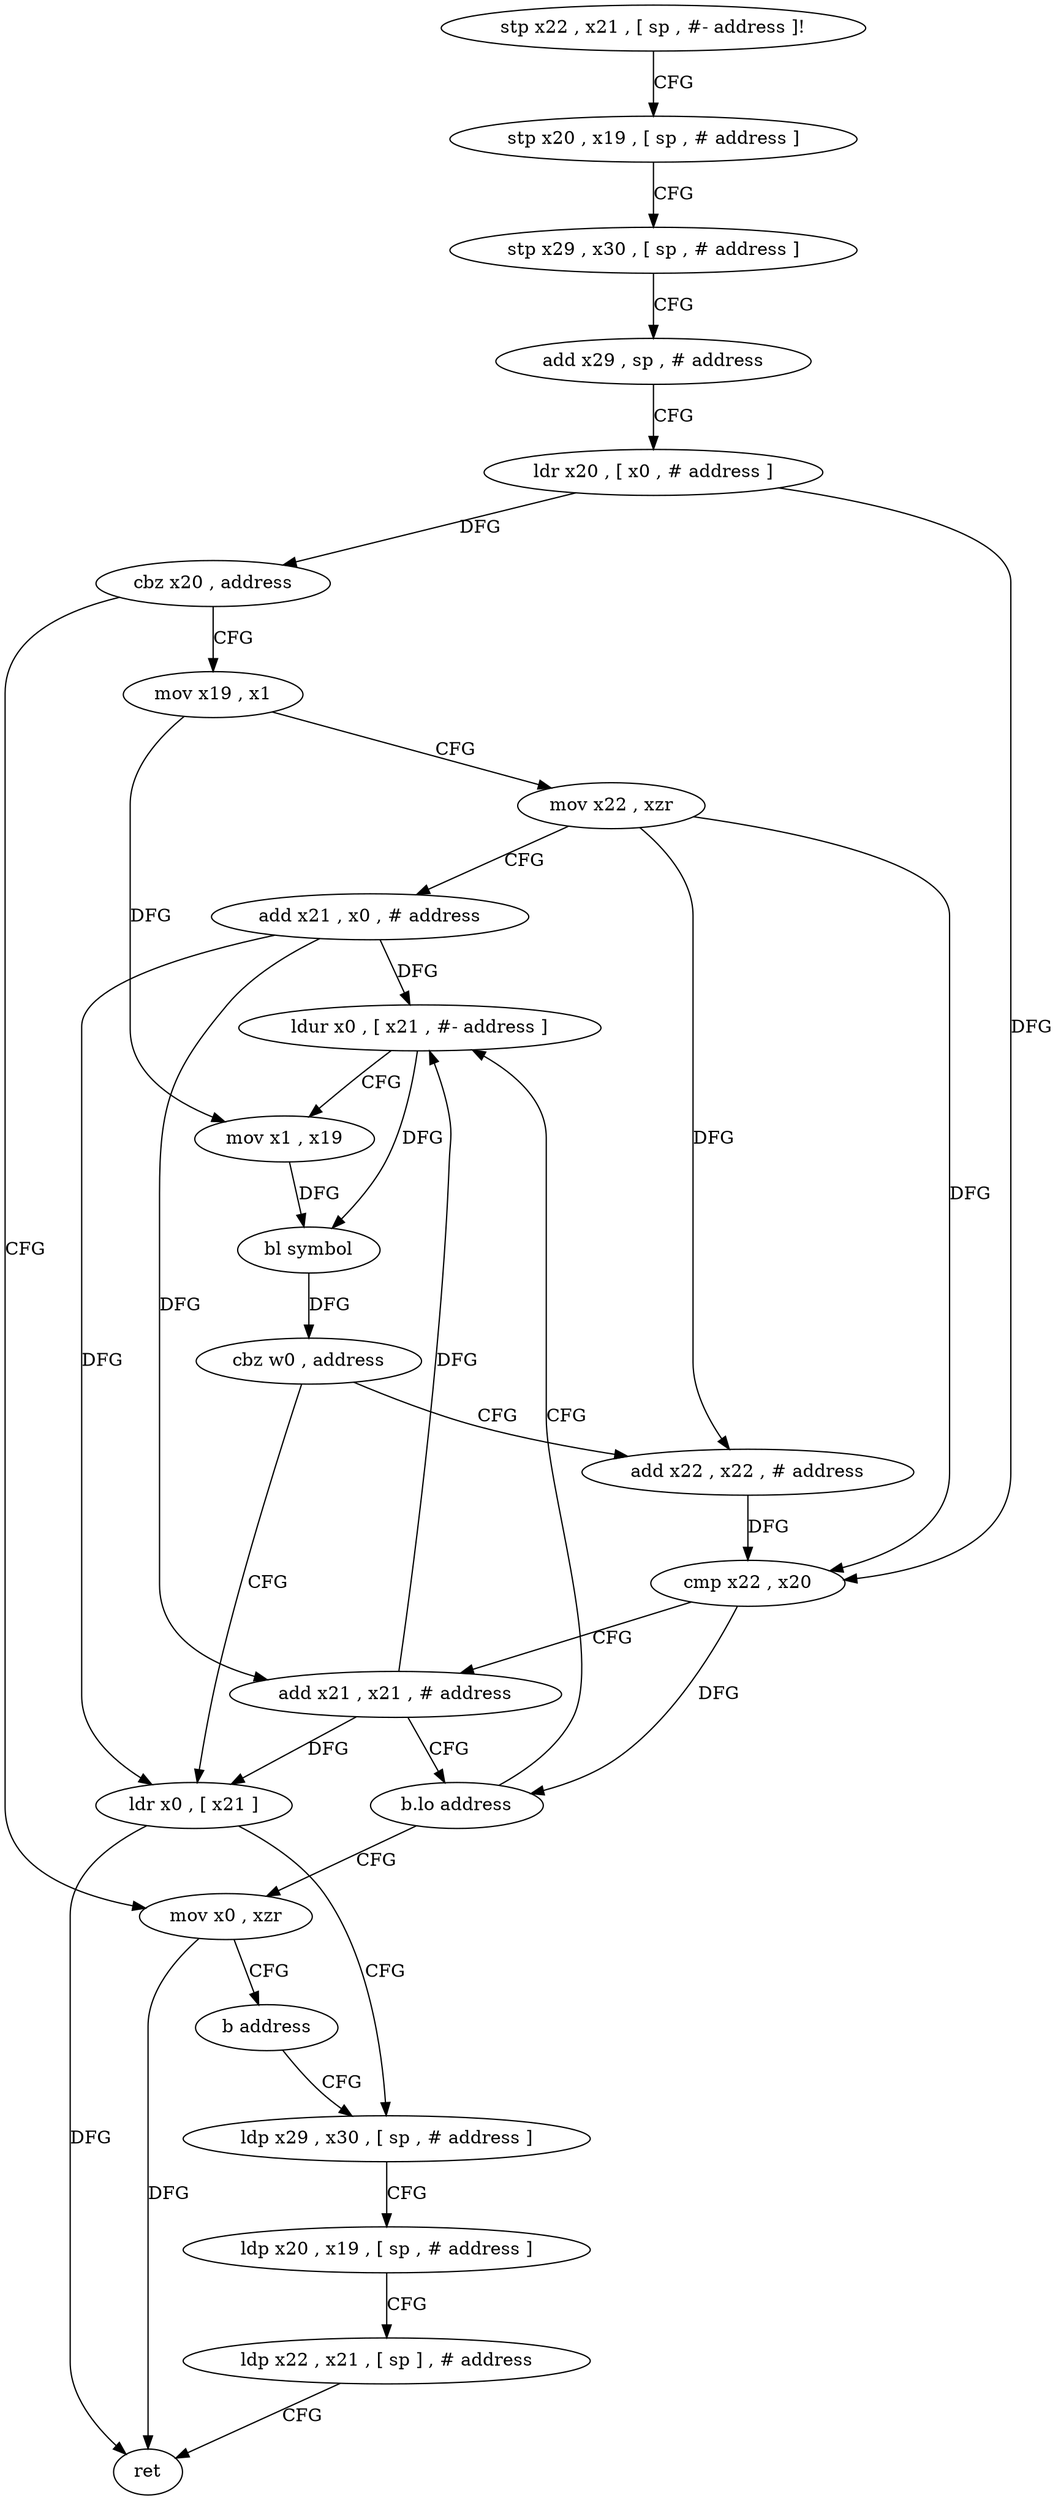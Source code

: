 digraph "func" {
"141660" [label = "stp x22 , x21 , [ sp , #- address ]!" ]
"141664" [label = "stp x20 , x19 , [ sp , # address ]" ]
"141668" [label = "stp x29 , x30 , [ sp , # address ]" ]
"141672" [label = "add x29 , sp , # address" ]
"141676" [label = "ldr x20 , [ x0 , # address ]" ]
"141680" [label = "cbz x20 , address" ]
"141728" [label = "mov x0 , xzr" ]
"141684" [label = "mov x19 , x1" ]
"141732" [label = "b address" ]
"141740" [label = "ldp x29 , x30 , [ sp , # address ]" ]
"141688" [label = "mov x22 , xzr" ]
"141692" [label = "add x21 , x0 , # address" ]
"141696" [label = "ldur x0 , [ x21 , #- address ]" ]
"141744" [label = "ldp x20 , x19 , [ sp , # address ]" ]
"141748" [label = "ldp x22 , x21 , [ sp ] , # address" ]
"141752" [label = "ret" ]
"141736" [label = "ldr x0 , [ x21 ]" ]
"141712" [label = "add x22 , x22 , # address" ]
"141716" [label = "cmp x22 , x20" ]
"141720" [label = "add x21 , x21 , # address" ]
"141724" [label = "b.lo address" ]
"141700" [label = "mov x1 , x19" ]
"141704" [label = "bl symbol" ]
"141708" [label = "cbz w0 , address" ]
"141660" -> "141664" [ label = "CFG" ]
"141664" -> "141668" [ label = "CFG" ]
"141668" -> "141672" [ label = "CFG" ]
"141672" -> "141676" [ label = "CFG" ]
"141676" -> "141680" [ label = "DFG" ]
"141676" -> "141716" [ label = "DFG" ]
"141680" -> "141728" [ label = "CFG" ]
"141680" -> "141684" [ label = "CFG" ]
"141728" -> "141732" [ label = "CFG" ]
"141728" -> "141752" [ label = "DFG" ]
"141684" -> "141688" [ label = "CFG" ]
"141684" -> "141700" [ label = "DFG" ]
"141732" -> "141740" [ label = "CFG" ]
"141740" -> "141744" [ label = "CFG" ]
"141688" -> "141692" [ label = "CFG" ]
"141688" -> "141712" [ label = "DFG" ]
"141688" -> "141716" [ label = "DFG" ]
"141692" -> "141696" [ label = "DFG" ]
"141692" -> "141736" [ label = "DFG" ]
"141692" -> "141720" [ label = "DFG" ]
"141696" -> "141700" [ label = "CFG" ]
"141696" -> "141704" [ label = "DFG" ]
"141744" -> "141748" [ label = "CFG" ]
"141748" -> "141752" [ label = "CFG" ]
"141736" -> "141740" [ label = "CFG" ]
"141736" -> "141752" [ label = "DFG" ]
"141712" -> "141716" [ label = "DFG" ]
"141716" -> "141720" [ label = "CFG" ]
"141716" -> "141724" [ label = "DFG" ]
"141720" -> "141724" [ label = "CFG" ]
"141720" -> "141696" [ label = "DFG" ]
"141720" -> "141736" [ label = "DFG" ]
"141724" -> "141696" [ label = "CFG" ]
"141724" -> "141728" [ label = "CFG" ]
"141700" -> "141704" [ label = "DFG" ]
"141704" -> "141708" [ label = "DFG" ]
"141708" -> "141736" [ label = "CFG" ]
"141708" -> "141712" [ label = "CFG" ]
}
